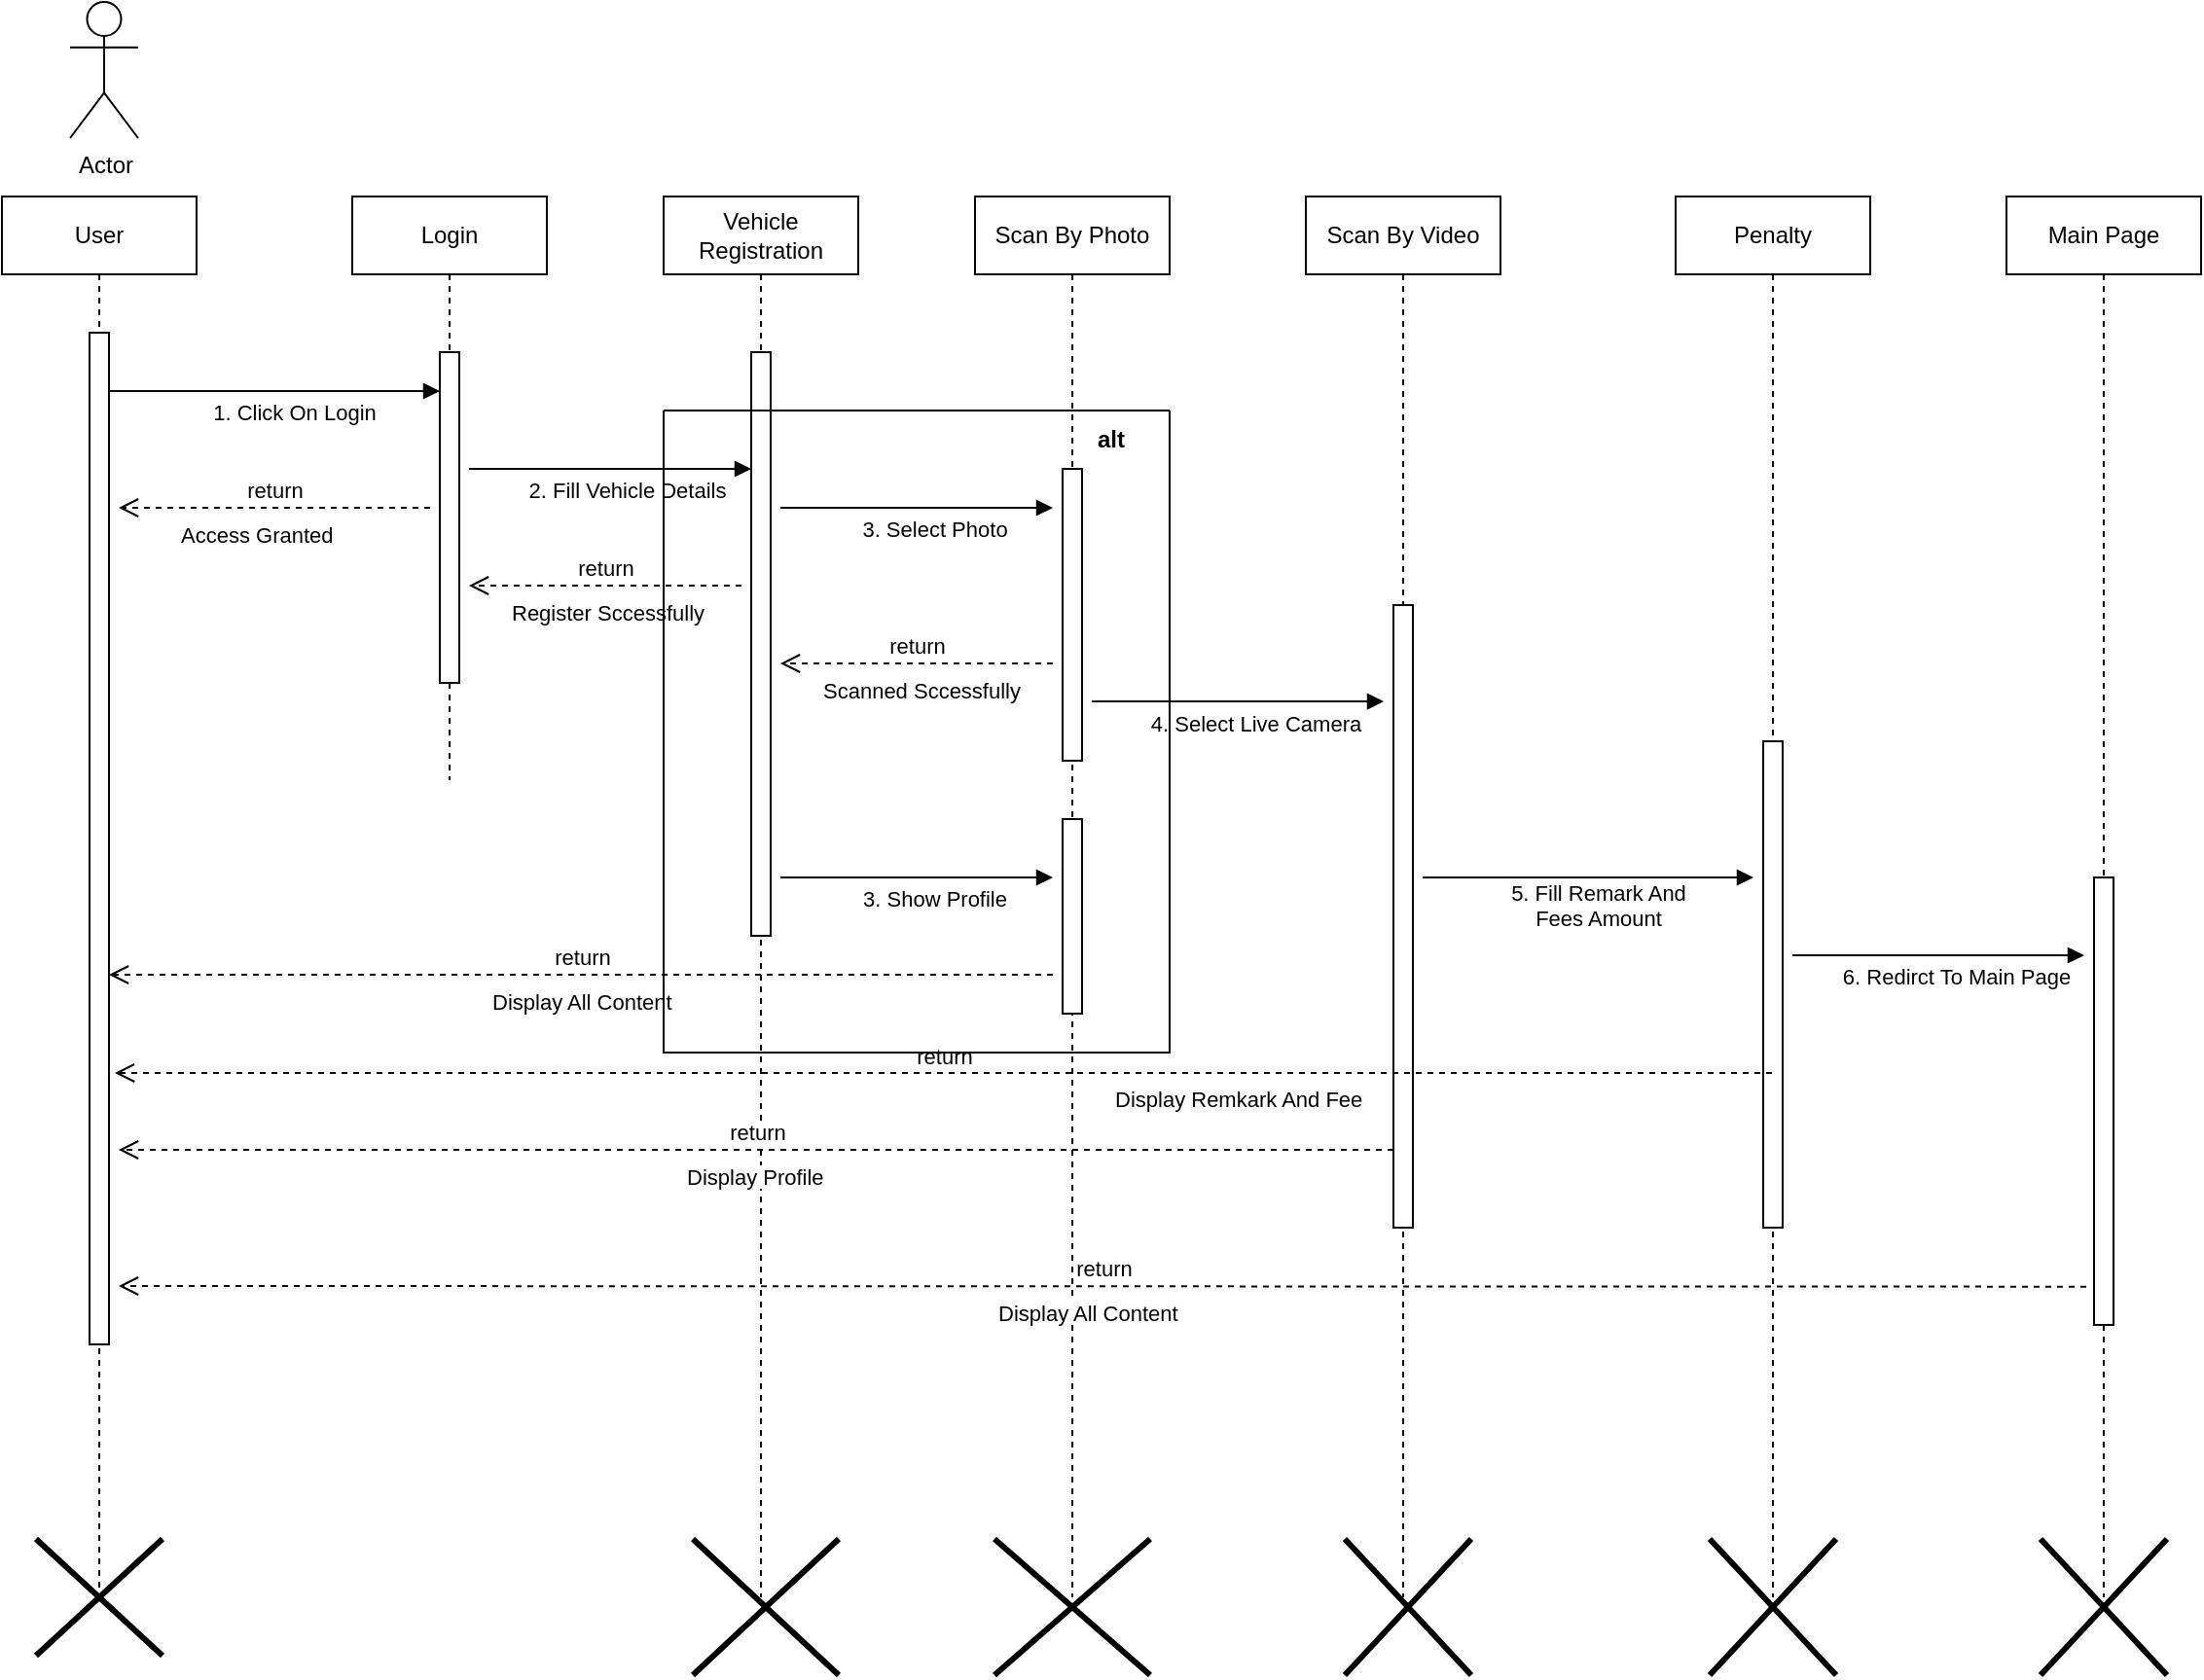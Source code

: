 <mxfile version="21.2.8" type="device">
  <diagram name="Page-1" id="2YBvvXClWsGukQMizWep">
    <mxGraphModel dx="1400" dy="1939" grid="1" gridSize="10" guides="1" tooltips="1" connect="1" arrows="1" fold="1" page="1" pageScale="1" pageWidth="850" pageHeight="1100" math="0" shadow="0">
      <root>
        <mxCell id="0" />
        <mxCell id="1" parent="0" />
        <mxCell id="aM9ryv3xv72pqoxQDRHE-1" value="User" style="shape=umlLifeline;perimeter=lifelinePerimeter;whiteSpace=wrap;html=1;container=0;dropTarget=0;collapsible=0;recursiveResize=0;outlineConnect=0;portConstraint=eastwest;newEdgeStyle={&quot;edgeStyle&quot;:&quot;elbowEdgeStyle&quot;,&quot;elbow&quot;:&quot;vertical&quot;,&quot;curved&quot;:0,&quot;rounded&quot;:0};" parent="1" vertex="1">
          <mxGeometry x="40" y="40" width="100" height="720" as="geometry" />
        </mxCell>
        <mxCell id="aM9ryv3xv72pqoxQDRHE-2" value="" style="html=1;points=[];perimeter=orthogonalPerimeter;outlineConnect=0;targetShapes=umlLifeline;portConstraint=eastwest;newEdgeStyle={&quot;edgeStyle&quot;:&quot;elbowEdgeStyle&quot;,&quot;elbow&quot;:&quot;vertical&quot;,&quot;curved&quot;:0,&quot;rounded&quot;:0};" parent="aM9ryv3xv72pqoxQDRHE-1" vertex="1">
          <mxGeometry x="45" y="70" width="10" height="520" as="geometry" />
        </mxCell>
        <mxCell id="aM9ryv3xv72pqoxQDRHE-5" value="Login" style="shape=umlLifeline;perimeter=lifelinePerimeter;whiteSpace=wrap;html=1;container=0;dropTarget=0;collapsible=0;recursiveResize=0;outlineConnect=0;portConstraint=eastwest;newEdgeStyle={&quot;edgeStyle&quot;:&quot;elbowEdgeStyle&quot;,&quot;elbow&quot;:&quot;vertical&quot;,&quot;curved&quot;:0,&quot;rounded&quot;:0};" parent="1" vertex="1">
          <mxGeometry x="220" y="40" width="100" height="300" as="geometry" />
        </mxCell>
        <mxCell id="aM9ryv3xv72pqoxQDRHE-6" value="" style="html=1;points=[];perimeter=orthogonalPerimeter;outlineConnect=0;targetShapes=umlLifeline;portConstraint=eastwest;newEdgeStyle={&quot;edgeStyle&quot;:&quot;elbowEdgeStyle&quot;,&quot;elbow&quot;:&quot;vertical&quot;,&quot;curved&quot;:0,&quot;rounded&quot;:0};" parent="aM9ryv3xv72pqoxQDRHE-5" vertex="1">
          <mxGeometry x="45" y="80" width="10" height="170" as="geometry" />
        </mxCell>
        <mxCell id="aM9ryv3xv72pqoxQDRHE-7" value="1. Click On Login" style="html=1;verticalAlign=bottom;endArrow=block;edgeStyle=elbowEdgeStyle;elbow=vertical;curved=0;rounded=0;" parent="1" source="aM9ryv3xv72pqoxQDRHE-2" target="aM9ryv3xv72pqoxQDRHE-6" edge="1">
          <mxGeometry x="0.118" y="-20" relative="1" as="geometry">
            <mxPoint x="195" y="130" as="sourcePoint" />
            <Array as="points">
              <mxPoint x="200" y="140" />
            </Array>
            <mxPoint as="offset" />
          </mxGeometry>
        </mxCell>
        <mxCell id="2-owNslsVRVCzx1I33Fj-1" value="Actor" style="shape=umlActor;verticalLabelPosition=bottom;verticalAlign=top;html=1;outlineConnect=0;" vertex="1" parent="1">
          <mxGeometry x="75" y="-60" width="35" height="70" as="geometry" />
        </mxCell>
        <mxCell id="2-owNslsVRVCzx1I33Fj-2" value="Vehicle&lt;br&gt;Registration" style="shape=umlLifeline;perimeter=lifelinePerimeter;whiteSpace=wrap;html=1;container=0;dropTarget=0;collapsible=0;recursiveResize=0;outlineConnect=0;portConstraint=eastwest;newEdgeStyle={&quot;edgeStyle&quot;:&quot;elbowEdgeStyle&quot;,&quot;elbow&quot;:&quot;vertical&quot;,&quot;curved&quot;:0,&quot;rounded&quot;:0};" vertex="1" parent="1">
          <mxGeometry x="380" y="40" width="100" height="720" as="geometry" />
        </mxCell>
        <mxCell id="2-owNslsVRVCzx1I33Fj-3" value="" style="html=1;points=[];perimeter=orthogonalPerimeter;outlineConnect=0;targetShapes=umlLifeline;portConstraint=eastwest;newEdgeStyle={&quot;edgeStyle&quot;:&quot;elbowEdgeStyle&quot;,&quot;elbow&quot;:&quot;vertical&quot;,&quot;curved&quot;:0,&quot;rounded&quot;:0};" vertex="1" parent="2-owNslsVRVCzx1I33Fj-2">
          <mxGeometry x="45" y="80" width="10" height="300" as="geometry" />
        </mxCell>
        <mxCell id="2-owNslsVRVCzx1I33Fj-48" value="" style="shape=umlDestroy;whiteSpace=wrap;html=1;strokeWidth=3;targetShapes=umlLifeline;" vertex="1" parent="2-owNslsVRVCzx1I33Fj-2">
          <mxGeometry x="15" y="690" width="75" height="70" as="geometry" />
        </mxCell>
        <mxCell id="2-owNslsVRVCzx1I33Fj-4" value="Scan By Photo" style="shape=umlLifeline;perimeter=lifelinePerimeter;whiteSpace=wrap;html=1;container=0;dropTarget=0;collapsible=0;recursiveResize=0;outlineConnect=0;portConstraint=eastwest;newEdgeStyle={&quot;edgeStyle&quot;:&quot;elbowEdgeStyle&quot;,&quot;elbow&quot;:&quot;vertical&quot;,&quot;curved&quot;:0,&quot;rounded&quot;:0};" vertex="1" parent="1">
          <mxGeometry x="540" y="40" width="100" height="720" as="geometry" />
        </mxCell>
        <mxCell id="2-owNslsVRVCzx1I33Fj-5" value="" style="html=1;points=[];perimeter=orthogonalPerimeter;outlineConnect=0;targetShapes=umlLifeline;portConstraint=eastwest;newEdgeStyle={&quot;edgeStyle&quot;:&quot;elbowEdgeStyle&quot;,&quot;elbow&quot;:&quot;vertical&quot;,&quot;curved&quot;:0,&quot;rounded&quot;:0};" vertex="1" parent="2-owNslsVRVCzx1I33Fj-4">
          <mxGeometry x="45" y="140" width="10" height="150" as="geometry" />
        </mxCell>
        <mxCell id="2-owNslsVRVCzx1I33Fj-49" value="" style="shape=umlDestroy;whiteSpace=wrap;html=1;strokeWidth=3;targetShapes=umlLifeline;" vertex="1" parent="2-owNslsVRVCzx1I33Fj-4">
          <mxGeometry x="10" y="690" width="80" height="70" as="geometry" />
        </mxCell>
        <mxCell id="2-owNslsVRVCzx1I33Fj-6" value="Scan By Video" style="shape=umlLifeline;perimeter=lifelinePerimeter;whiteSpace=wrap;html=1;container=0;dropTarget=0;collapsible=0;recursiveResize=0;outlineConnect=0;portConstraint=eastwest;newEdgeStyle={&quot;edgeStyle&quot;:&quot;elbowEdgeStyle&quot;,&quot;elbow&quot;:&quot;vertical&quot;,&quot;curved&quot;:0,&quot;rounded&quot;:0};" vertex="1" parent="1">
          <mxGeometry x="710" y="40" width="100" height="720" as="geometry" />
        </mxCell>
        <mxCell id="2-owNslsVRVCzx1I33Fj-7" value="" style="html=1;points=[];perimeter=orthogonalPerimeter;outlineConnect=0;targetShapes=umlLifeline;portConstraint=eastwest;newEdgeStyle={&quot;edgeStyle&quot;:&quot;elbowEdgeStyle&quot;,&quot;elbow&quot;:&quot;vertical&quot;,&quot;curved&quot;:0,&quot;rounded&quot;:0};" vertex="1" parent="2-owNslsVRVCzx1I33Fj-6">
          <mxGeometry x="45" y="210" width="10" height="320" as="geometry" />
        </mxCell>
        <mxCell id="2-owNslsVRVCzx1I33Fj-8" value="Penalty" style="shape=umlLifeline;perimeter=lifelinePerimeter;whiteSpace=wrap;html=1;container=0;dropTarget=0;collapsible=0;recursiveResize=0;outlineConnect=0;portConstraint=eastwest;newEdgeStyle={&quot;edgeStyle&quot;:&quot;elbowEdgeStyle&quot;,&quot;elbow&quot;:&quot;vertical&quot;,&quot;curved&quot;:0,&quot;rounded&quot;:0};" vertex="1" parent="1">
          <mxGeometry x="900" y="40" width="100" height="720" as="geometry" />
        </mxCell>
        <mxCell id="2-owNslsVRVCzx1I33Fj-9" value="" style="html=1;points=[];perimeter=orthogonalPerimeter;outlineConnect=0;targetShapes=umlLifeline;portConstraint=eastwest;newEdgeStyle={&quot;edgeStyle&quot;:&quot;elbowEdgeStyle&quot;,&quot;elbow&quot;:&quot;vertical&quot;,&quot;curved&quot;:0,&quot;rounded&quot;:0};" vertex="1" parent="2-owNslsVRVCzx1I33Fj-8">
          <mxGeometry x="45" y="280" width="10" height="250" as="geometry" />
        </mxCell>
        <mxCell id="2-owNslsVRVCzx1I33Fj-10" value="Main Page" style="shape=umlLifeline;perimeter=lifelinePerimeter;whiteSpace=wrap;html=1;container=0;dropTarget=0;collapsible=0;recursiveResize=0;outlineConnect=0;portConstraint=eastwest;newEdgeStyle={&quot;edgeStyle&quot;:&quot;elbowEdgeStyle&quot;,&quot;elbow&quot;:&quot;vertical&quot;,&quot;curved&quot;:0,&quot;rounded&quot;:0};" vertex="1" parent="1">
          <mxGeometry x="1070" y="40" width="100" height="720" as="geometry" />
        </mxCell>
        <mxCell id="2-owNslsVRVCzx1I33Fj-11" value="" style="html=1;points=[];perimeter=orthogonalPerimeter;outlineConnect=0;targetShapes=umlLifeline;portConstraint=eastwest;newEdgeStyle={&quot;edgeStyle&quot;:&quot;elbowEdgeStyle&quot;,&quot;elbow&quot;:&quot;vertical&quot;,&quot;curved&quot;:0,&quot;rounded&quot;:0};" vertex="1" parent="2-owNslsVRVCzx1I33Fj-10">
          <mxGeometry x="45" y="350" width="10" height="230" as="geometry" />
        </mxCell>
        <mxCell id="2-owNslsVRVCzx1I33Fj-15" value="2. Fill Vehicle Details" style="html=1;verticalAlign=bottom;endArrow=block;edgeStyle=elbowEdgeStyle;elbow=vertical;curved=0;rounded=0;" edge="1" parent="1">
          <mxGeometry x="0.118" y="-20" relative="1" as="geometry">
            <mxPoint x="280" y="180" as="sourcePoint" />
            <Array as="points">
              <mxPoint x="360" y="180" />
            </Array>
            <mxPoint x="425" y="180" as="targetPoint" />
            <mxPoint as="offset" />
          </mxGeometry>
        </mxCell>
        <mxCell id="2-owNslsVRVCzx1I33Fj-20" value="return" style="html=1;verticalAlign=bottom;endArrow=open;dashed=1;endSize=8;edgeStyle=elbowEdgeStyle;elbow=vertical;curved=0;rounded=0;" edge="1" parent="1">
          <mxGeometry relative="1" as="geometry">
            <mxPoint x="260" y="200" as="sourcePoint" />
            <mxPoint x="100" y="200" as="targetPoint" />
          </mxGeometry>
        </mxCell>
        <mxCell id="2-owNslsVRVCzx1I33Fj-21" value="&lt;div style=&quot;text-align: center;&quot;&gt;&lt;span style=&quot;font-size: 11px; background-color: rgb(255, 255, 255);&quot;&gt;Access Granted&lt;/span&gt;&lt;/div&gt;" style="text;whiteSpace=wrap;html=1;" vertex="1" parent="1">
          <mxGeometry x="130" y="200" width="90" height="30" as="geometry" />
        </mxCell>
        <mxCell id="2-owNslsVRVCzx1I33Fj-22" value="return" style="html=1;verticalAlign=bottom;endArrow=open;dashed=1;endSize=8;edgeStyle=elbowEdgeStyle;elbow=vertical;curved=0;rounded=0;" edge="1" parent="1">
          <mxGeometry relative="1" as="geometry">
            <mxPoint x="420" y="240" as="sourcePoint" />
            <mxPoint x="280" y="240" as="targetPoint" />
          </mxGeometry>
        </mxCell>
        <mxCell id="2-owNslsVRVCzx1I33Fj-23" value="&lt;div style=&quot;text-align: center;&quot;&gt;&lt;span style=&quot;font-size: 11px; background-color: rgb(255, 255, 255);&quot;&gt;Register Sccessfully&lt;/span&gt;&lt;/div&gt;" style="text;whiteSpace=wrap;html=1;" vertex="1" parent="1">
          <mxGeometry x="300" y="240" width="110" height="40" as="geometry" />
        </mxCell>
        <mxCell id="2-owNslsVRVCzx1I33Fj-25" value="3. Select Photo" style="html=1;verticalAlign=bottom;endArrow=block;edgeStyle=elbowEdgeStyle;elbow=vertical;curved=0;rounded=0;" edge="1" parent="1">
          <mxGeometry x="0.118" y="-20" relative="1" as="geometry">
            <mxPoint x="440" y="200" as="sourcePoint" />
            <Array as="points">
              <mxPoint x="510" y="200" />
            </Array>
            <mxPoint x="580" y="200" as="targetPoint" />
            <mxPoint as="offset" />
          </mxGeometry>
        </mxCell>
        <mxCell id="2-owNslsVRVCzx1I33Fj-27" value="return" style="html=1;verticalAlign=bottom;endArrow=open;dashed=1;endSize=8;edgeStyle=elbowEdgeStyle;elbow=vertical;curved=0;rounded=0;" edge="1" parent="1">
          <mxGeometry relative="1" as="geometry">
            <mxPoint x="580" y="280" as="sourcePoint" />
            <mxPoint x="440" y="280.05" as="targetPoint" />
          </mxGeometry>
        </mxCell>
        <mxCell id="2-owNslsVRVCzx1I33Fj-28" value="&lt;div style=&quot;text-align: center;&quot;&gt;&lt;span style=&quot;font-size: 11px; background-color: rgb(255, 255, 255);&quot;&gt;Scanned Sccessfully&lt;/span&gt;&lt;/div&gt;" style="text;whiteSpace=wrap;html=1;" vertex="1" parent="1">
          <mxGeometry x="460" y="280" width="110" height="40" as="geometry" />
        </mxCell>
        <mxCell id="2-owNslsVRVCzx1I33Fj-29" value="" style="html=1;points=[];perimeter=orthogonalPerimeter;outlineConnect=0;targetShapes=umlLifeline;portConstraint=eastwest;newEdgeStyle={&quot;edgeStyle&quot;:&quot;elbowEdgeStyle&quot;,&quot;elbow&quot;:&quot;vertical&quot;,&quot;curved&quot;:0,&quot;rounded&quot;:0};" vertex="1" parent="1">
          <mxGeometry x="585" y="360" width="10" height="100" as="geometry" />
        </mxCell>
        <mxCell id="2-owNslsVRVCzx1I33Fj-30" value="3. Show Profile" style="html=1;verticalAlign=bottom;endArrow=block;edgeStyle=elbowEdgeStyle;elbow=vertical;curved=0;rounded=0;" edge="1" parent="1">
          <mxGeometry x="0.118" y="-20" relative="1" as="geometry">
            <mxPoint x="440" y="390" as="sourcePoint" />
            <Array as="points">
              <mxPoint x="510" y="390" />
            </Array>
            <mxPoint x="580" y="390" as="targetPoint" />
            <mxPoint as="offset" />
          </mxGeometry>
        </mxCell>
        <mxCell id="2-owNslsVRVCzx1I33Fj-31" value="return" style="html=1;verticalAlign=bottom;endArrow=open;dashed=1;endSize=8;edgeStyle=elbowEdgeStyle;elbow=vertical;curved=0;rounded=0;" edge="1" parent="1">
          <mxGeometry relative="1" as="geometry">
            <mxPoint x="580" y="440" as="sourcePoint" />
            <mxPoint x="95" y="440.43" as="targetPoint" />
          </mxGeometry>
        </mxCell>
        <mxCell id="2-owNslsVRVCzx1I33Fj-32" value="&lt;div style=&quot;text-align: center;&quot;&gt;&lt;span style=&quot;font-size: 11px; background-color: rgb(255, 255, 255);&quot;&gt;Display All Content&lt;/span&gt;&lt;/div&gt;" style="text;whiteSpace=wrap;html=1;" vertex="1" parent="1">
          <mxGeometry x="290" y="440" width="110" height="40" as="geometry" />
        </mxCell>
        <mxCell id="2-owNslsVRVCzx1I33Fj-33" value="4. Select Live Camera" style="html=1;verticalAlign=bottom;endArrow=block;edgeStyle=elbowEdgeStyle;elbow=vertical;curved=0;rounded=0;" edge="1" parent="1">
          <mxGeometry x="0.118" y="-20" relative="1" as="geometry">
            <mxPoint x="600" y="299.52" as="sourcePoint" />
            <Array as="points">
              <mxPoint x="680" y="299.52" />
            </Array>
            <mxPoint x="750" y="299.52" as="targetPoint" />
            <mxPoint as="offset" />
          </mxGeometry>
        </mxCell>
        <mxCell id="2-owNslsVRVCzx1I33Fj-36" value="return" style="html=1;verticalAlign=bottom;endArrow=open;dashed=1;endSize=8;edgeStyle=elbowEdgeStyle;elbow=vertical;curved=0;rounded=0;" edge="1" parent="1">
          <mxGeometry relative="1" as="geometry">
            <mxPoint x="755" y="530" as="sourcePoint" />
            <mxPoint x="100" y="530" as="targetPoint" />
          </mxGeometry>
        </mxCell>
        <mxCell id="2-owNslsVRVCzx1I33Fj-38" value="&lt;div style=&quot;text-align: center;&quot;&gt;&lt;span style=&quot;font-size: 11px; background-color: rgb(255, 255, 255);&quot;&gt;Display Profile&lt;/span&gt;&lt;/div&gt;" style="text;whiteSpace=wrap;html=1;" vertex="1" parent="1">
          <mxGeometry x="390" y="530" width="110" height="40" as="geometry" />
        </mxCell>
        <mxCell id="2-owNslsVRVCzx1I33Fj-39" value="5. Fill Remark And &lt;br&gt;Fees Amount" style="html=1;verticalAlign=bottom;endArrow=block;edgeStyle=elbowEdgeStyle;elbow=vertical;curved=0;rounded=0;" edge="1" parent="1">
          <mxGeometry x="0.059" y="-30" relative="1" as="geometry">
            <mxPoint x="770" y="390" as="sourcePoint" />
            <Array as="points">
              <mxPoint x="870" y="390" />
              <mxPoint x="850" y="390" />
            </Array>
            <mxPoint x="940" y="390" as="targetPoint" />
            <mxPoint as="offset" />
          </mxGeometry>
        </mxCell>
        <mxCell id="2-owNslsVRVCzx1I33Fj-40" value="return" style="html=1;verticalAlign=bottom;endArrow=open;dashed=1;endSize=8;edgeStyle=elbowEdgeStyle;elbow=vertical;curved=0;rounded=0;" edge="1" parent="1" source="2-owNslsVRVCzx1I33Fj-8">
          <mxGeometry relative="1" as="geometry">
            <mxPoint x="753" y="490.33" as="sourcePoint" />
            <mxPoint x="98" y="490.33" as="targetPoint" />
          </mxGeometry>
        </mxCell>
        <mxCell id="2-owNslsVRVCzx1I33Fj-41" value="&lt;div style=&quot;text-align: center;&quot;&gt;&lt;span style=&quot;font-size: 11px; background-color: rgb(255, 255, 255);&quot;&gt;Display Remkark And Fee&lt;/span&gt;&lt;/div&gt;" style="text;whiteSpace=wrap;html=1;" vertex="1" parent="1">
          <mxGeometry x="610" y="490" width="150" height="40" as="geometry" />
        </mxCell>
        <mxCell id="2-owNslsVRVCzx1I33Fj-42" value="6. Redirct To Main Page" style="html=1;verticalAlign=bottom;endArrow=block;edgeStyle=elbowEdgeStyle;elbow=vertical;curved=0;rounded=0;" edge="1" parent="1">
          <mxGeometry x="0.118" y="-20" relative="1" as="geometry">
            <mxPoint x="960" y="430" as="sourcePoint" />
            <Array as="points">
              <mxPoint x="1040" y="430" />
            </Array>
            <mxPoint x="1110" y="430" as="targetPoint" />
            <mxPoint as="offset" />
          </mxGeometry>
        </mxCell>
        <mxCell id="2-owNslsVRVCzx1I33Fj-43" value="return" style="html=1;verticalAlign=bottom;endArrow=open;dashed=1;endSize=8;edgeStyle=elbowEdgeStyle;elbow=vertical;curved=0;rounded=0;" edge="1" parent="1">
          <mxGeometry relative="1" as="geometry">
            <mxPoint x="1111" y="600.33" as="sourcePoint" />
            <mxPoint x="100" y="600" as="targetPoint" />
          </mxGeometry>
        </mxCell>
        <mxCell id="2-owNslsVRVCzx1I33Fj-44" value="&lt;div style=&quot;text-align: center;&quot;&gt;&lt;span style=&quot;font-size: 11px; background-color: rgb(255, 255, 255);&quot;&gt;Display All Content&lt;/span&gt;&lt;/div&gt;" style="text;whiteSpace=wrap;html=1;" vertex="1" parent="1">
          <mxGeometry x="550" y="600" width="110" height="40" as="geometry" />
        </mxCell>
        <mxCell id="2-owNslsVRVCzx1I33Fj-45" value="" style="swimlane;startSize=0;" vertex="1" parent="1">
          <mxGeometry x="380" y="150" width="260" height="330" as="geometry" />
        </mxCell>
        <mxCell id="2-owNslsVRVCzx1I33Fj-46" value="&lt;b&gt;alt&lt;/b&gt;" style="text;html=1;strokeColor=none;fillColor=none;align=center;verticalAlign=middle;whiteSpace=wrap;rounded=0;" vertex="1" parent="2-owNslsVRVCzx1I33Fj-45">
          <mxGeometry x="200" width="60" height="30" as="geometry" />
        </mxCell>
        <mxCell id="2-owNslsVRVCzx1I33Fj-47" value="" style="shape=umlDestroy;whiteSpace=wrap;html=1;strokeWidth=3;targetShapes=umlLifeline;" vertex="1" parent="1">
          <mxGeometry x="57.5" y="730" width="65" height="60" as="geometry" />
        </mxCell>
        <mxCell id="2-owNslsVRVCzx1I33Fj-50" value="" style="shape=umlDestroy;whiteSpace=wrap;html=1;strokeWidth=3;targetShapes=umlLifeline;" vertex="1" parent="1">
          <mxGeometry x="730" y="730" width="65" height="70" as="geometry" />
        </mxCell>
        <mxCell id="2-owNslsVRVCzx1I33Fj-51" value="" style="shape=umlDestroy;whiteSpace=wrap;html=1;strokeWidth=3;targetShapes=umlLifeline;" vertex="1" parent="1">
          <mxGeometry x="917.5" y="730" width="65" height="70" as="geometry" />
        </mxCell>
        <mxCell id="2-owNslsVRVCzx1I33Fj-52" value="" style="shape=umlDestroy;whiteSpace=wrap;html=1;strokeWidth=3;targetShapes=umlLifeline;" vertex="1" parent="1">
          <mxGeometry x="1087.5" y="730" width="65" height="70" as="geometry" />
        </mxCell>
      </root>
    </mxGraphModel>
  </diagram>
</mxfile>

